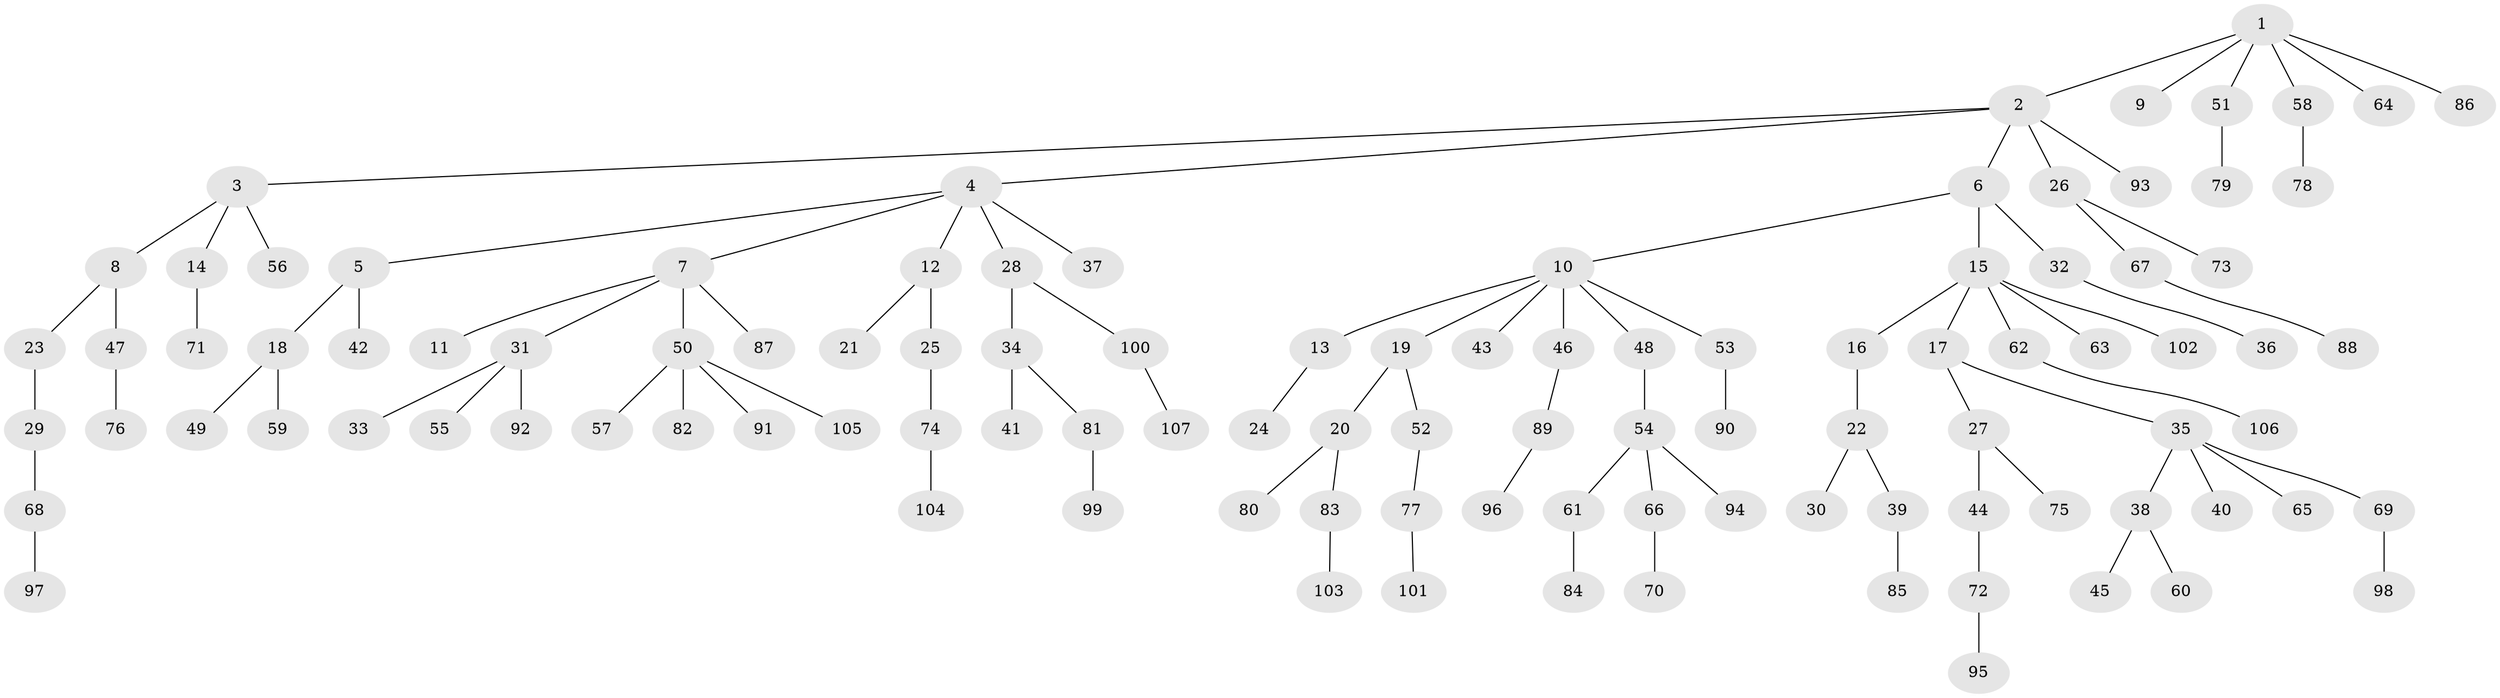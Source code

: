 // coarse degree distribution, {7: 0.03125, 3: 0.0625, 8: 0.03125, 2: 0.09375, 11: 0.03125, 1: 0.75}
// Generated by graph-tools (version 1.1) at 2025/19/03/04/25 18:19:19]
// undirected, 107 vertices, 106 edges
graph export_dot {
graph [start="1"]
  node [color=gray90,style=filled];
  1;
  2;
  3;
  4;
  5;
  6;
  7;
  8;
  9;
  10;
  11;
  12;
  13;
  14;
  15;
  16;
  17;
  18;
  19;
  20;
  21;
  22;
  23;
  24;
  25;
  26;
  27;
  28;
  29;
  30;
  31;
  32;
  33;
  34;
  35;
  36;
  37;
  38;
  39;
  40;
  41;
  42;
  43;
  44;
  45;
  46;
  47;
  48;
  49;
  50;
  51;
  52;
  53;
  54;
  55;
  56;
  57;
  58;
  59;
  60;
  61;
  62;
  63;
  64;
  65;
  66;
  67;
  68;
  69;
  70;
  71;
  72;
  73;
  74;
  75;
  76;
  77;
  78;
  79;
  80;
  81;
  82;
  83;
  84;
  85;
  86;
  87;
  88;
  89;
  90;
  91;
  92;
  93;
  94;
  95;
  96;
  97;
  98;
  99;
  100;
  101;
  102;
  103;
  104;
  105;
  106;
  107;
  1 -- 2;
  1 -- 9;
  1 -- 51;
  1 -- 58;
  1 -- 64;
  1 -- 86;
  2 -- 3;
  2 -- 4;
  2 -- 6;
  2 -- 26;
  2 -- 93;
  3 -- 8;
  3 -- 14;
  3 -- 56;
  4 -- 5;
  4 -- 7;
  4 -- 12;
  4 -- 28;
  4 -- 37;
  5 -- 18;
  5 -- 42;
  6 -- 10;
  6 -- 15;
  6 -- 32;
  7 -- 11;
  7 -- 31;
  7 -- 50;
  7 -- 87;
  8 -- 23;
  8 -- 47;
  10 -- 13;
  10 -- 19;
  10 -- 43;
  10 -- 46;
  10 -- 48;
  10 -- 53;
  12 -- 21;
  12 -- 25;
  13 -- 24;
  14 -- 71;
  15 -- 16;
  15 -- 17;
  15 -- 62;
  15 -- 63;
  15 -- 102;
  16 -- 22;
  17 -- 27;
  17 -- 35;
  18 -- 49;
  18 -- 59;
  19 -- 20;
  19 -- 52;
  20 -- 80;
  20 -- 83;
  22 -- 30;
  22 -- 39;
  23 -- 29;
  25 -- 74;
  26 -- 67;
  26 -- 73;
  27 -- 44;
  27 -- 75;
  28 -- 34;
  28 -- 100;
  29 -- 68;
  31 -- 33;
  31 -- 55;
  31 -- 92;
  32 -- 36;
  34 -- 41;
  34 -- 81;
  35 -- 38;
  35 -- 40;
  35 -- 65;
  35 -- 69;
  38 -- 45;
  38 -- 60;
  39 -- 85;
  44 -- 72;
  46 -- 89;
  47 -- 76;
  48 -- 54;
  50 -- 57;
  50 -- 82;
  50 -- 91;
  50 -- 105;
  51 -- 79;
  52 -- 77;
  53 -- 90;
  54 -- 61;
  54 -- 66;
  54 -- 94;
  58 -- 78;
  61 -- 84;
  62 -- 106;
  66 -- 70;
  67 -- 88;
  68 -- 97;
  69 -- 98;
  72 -- 95;
  74 -- 104;
  77 -- 101;
  81 -- 99;
  83 -- 103;
  89 -- 96;
  100 -- 107;
}
